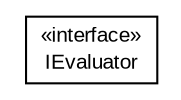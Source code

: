 #!/usr/local/bin/dot
#
# Class diagram 
# Generated by UMLGraph version R5_6-24-gf6e263 (http://www.umlgraph.org/)
#

digraph G {
	edge [fontname="arial",fontsize=10,labelfontname="arial",labelfontsize=10];
	node [fontname="arial",fontsize=10,shape=plaintext];
	nodesep=0.25;
	ranksep=0.5;
	// edu.arizona.biosemantics.semanticmarkup.eval.IEvaluator
	c1449 [label=<<table title="edu.arizona.biosemantics.semanticmarkup.eval.IEvaluator" border="0" cellborder="1" cellspacing="0" cellpadding="2" port="p" href="./IEvaluator.html">
		<tr><td><table border="0" cellspacing="0" cellpadding="1">
<tr><td align="center" balign="center"> &#171;interface&#187; </td></tr>
<tr><td align="center" balign="center"> IEvaluator </td></tr>
		</table></td></tr>
		</table>>, URL="./IEvaluator.html", fontname="arial", fontcolor="black", fontsize=10.0];
}

